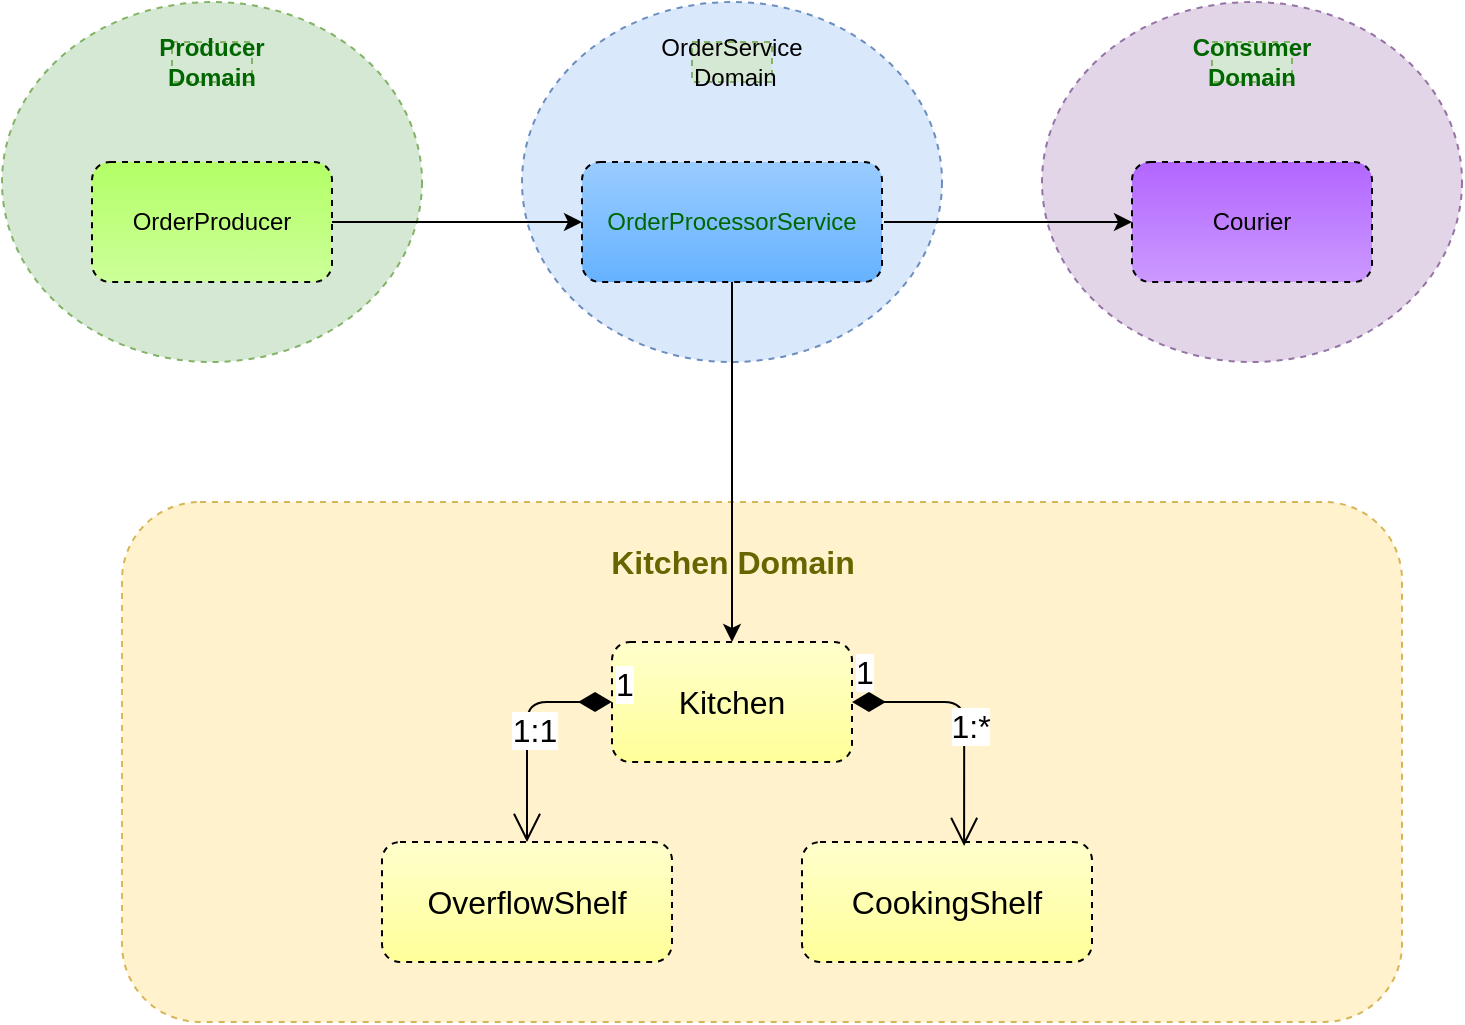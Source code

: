 <mxfile version="14.4.8" type="github">
  <diagram id="qzwo3udyixpiXsEspLf8" name="Page-1">
    <mxGraphModel dx="1422" dy="794" grid="1" gridSize="10" guides="1" tooltips="1" connect="1" arrows="1" fold="1" page="1" pageScale="1" pageWidth="850" pageHeight="1100" math="0" shadow="0">
      <root>
        <mxCell id="0" />
        <mxCell id="1" parent="0" />
        <mxCell id="K7vsucgxCah06EgGDOY--1" value="" style="ellipse;whiteSpace=wrap;html=1;dashed=1;fillColor=#dae8fc;strokeColor=#6c8ebf;" vertex="1" parent="1">
          <mxGeometry x="320" y="70" width="210" height="180" as="geometry" />
        </mxCell>
        <mxCell id="K7vsucgxCah06EgGDOY--2" value="Producer Domain" style="text;html=1;strokeColor=#82b366;fillColor=#d5e8d4;align=center;verticalAlign=middle;whiteSpace=wrap;rounded=0;dashed=1;" vertex="1" parent="1">
          <mxGeometry x="135" y="80" width="40" height="20" as="geometry" />
        </mxCell>
        <mxCell id="K7vsucgxCah06EgGDOY--3" value="OrderProducer" style="rounded=1;whiteSpace=wrap;html=1;dashed=1;fillColor=#CCFF99;gradientDirection=north;gradientColor=#B3FF66;" vertex="1" parent="1">
          <mxGeometry x="95" y="140" width="120" height="60" as="geometry" />
        </mxCell>
        <mxCell id="K7vsucgxCah06EgGDOY--6" value="" style="ellipse;whiteSpace=wrap;html=1;dashed=1;fillColor=#d5e8d4;strokeColor=#82b366;" vertex="1" parent="1">
          <mxGeometry x="60" y="70" width="210" height="180" as="geometry" />
        </mxCell>
        <mxCell id="K7vsucgxCah06EgGDOY--7" value="Producer Domain" style="text;html=1;strokeColor=#82b366;fillColor=#d5e8d4;align=center;verticalAlign=middle;whiteSpace=wrap;rounded=0;dashed=1;fontStyle=1;horizontal=1;fontColor=#006600;" vertex="1" parent="1">
          <mxGeometry x="145" y="90" width="40" height="20" as="geometry" />
        </mxCell>
        <mxCell id="K7vsucgxCah06EgGDOY--27" style="edgeStyle=orthogonalEdgeStyle;rounded=0;orthogonalLoop=1;jettySize=auto;html=1;exitX=1;exitY=0.5;exitDx=0;exitDy=0;entryX=0;entryY=0.5;entryDx=0;entryDy=0;fontSize=16;fontColor=#000000;" edge="1" parent="1" source="K7vsucgxCah06EgGDOY--8" target="K7vsucgxCah06EgGDOY--12">
          <mxGeometry relative="1" as="geometry" />
        </mxCell>
        <mxCell id="K7vsucgxCah06EgGDOY--8" value="OrderProducer" style="rounded=1;whiteSpace=wrap;html=1;dashed=1;fillColor=#CCFF99;gradientDirection=north;gradientColor=#B3FF66;" vertex="1" parent="1">
          <mxGeometry x="105" y="150" width="120" height="60" as="geometry" />
        </mxCell>
        <mxCell id="K7vsucgxCah06EgGDOY--10" value="OrderService&lt;br&gt;&amp;nbsp;Domain" style="text;html=1;strokeColor=#82b366;fillColor=#d5e8d4;align=center;verticalAlign=middle;whiteSpace=wrap;rounded=0;dashed=1;" vertex="1" parent="1">
          <mxGeometry x="405" y="90" width="40" height="20" as="geometry" />
        </mxCell>
        <mxCell id="K7vsucgxCah06EgGDOY--12" value="OrderProcessorService" style="rounded=1;whiteSpace=wrap;html=1;dashed=1;fontColor=#006600;fillColor=#99CCFF;gradientColor=#66B2FF;" vertex="1" parent="1">
          <mxGeometry x="350" y="150" width="150" height="60" as="geometry" />
        </mxCell>
        <mxCell id="K7vsucgxCah06EgGDOY--13" value="Producer Domain" style="text;html=1;strokeColor=#82b366;fillColor=#d5e8d4;align=center;verticalAlign=middle;whiteSpace=wrap;rounded=0;dashed=1;" vertex="1" parent="1">
          <mxGeometry x="655" y="80" width="40" height="20" as="geometry" />
        </mxCell>
        <mxCell id="K7vsucgxCah06EgGDOY--14" value="OrderProducer" style="rounded=1;whiteSpace=wrap;html=1;dashed=1;fillColor=#CCFF99;gradientDirection=north;gradientColor=#B3FF66;" vertex="1" parent="1">
          <mxGeometry x="615" y="140" width="120" height="60" as="geometry" />
        </mxCell>
        <mxCell id="K7vsucgxCah06EgGDOY--15" value="" style="ellipse;whiteSpace=wrap;html=1;dashed=1;fillColor=#e1d5e7;strokeColor=#9673a6;" vertex="1" parent="1">
          <mxGeometry x="580" y="70" width="210" height="180" as="geometry" />
        </mxCell>
        <mxCell id="K7vsucgxCah06EgGDOY--16" value="Consumer Domain" style="text;html=1;strokeColor=#82b366;fillColor=#d5e8d4;align=center;verticalAlign=middle;whiteSpace=wrap;rounded=0;dashed=1;fontStyle=1;horizontal=1;fontColor=#006600;" vertex="1" parent="1">
          <mxGeometry x="665" y="90" width="40" height="20" as="geometry" />
        </mxCell>
        <mxCell id="K7vsucgxCah06EgGDOY--17" value="Courier" style="rounded=1;whiteSpace=wrap;html=1;dashed=1;gradientDirection=north;fillColor=#CC99FF;gradientColor=#B266FF;" vertex="1" parent="1">
          <mxGeometry x="625" y="150" width="120" height="60" as="geometry" />
        </mxCell>
        <mxCell id="K7vsucgxCah06EgGDOY--18" value="" style="rounded=1;whiteSpace=wrap;html=1;dashed=1;fillColor=#fff2cc;strokeColor=#d6b656;" vertex="1" parent="1">
          <mxGeometry x="120" y="320" width="640" height="260" as="geometry" />
        </mxCell>
        <mxCell id="K7vsucgxCah06EgGDOY--19" value="Kitchen Domain" style="text;html=1;strokeColor=none;fillColor=none;align=center;verticalAlign=middle;whiteSpace=wrap;rounded=0;dashed=1;fontSize=16;fontStyle=1;fontColor=#666600;" vertex="1" parent="1">
          <mxGeometry x="289" y="340" width="273" height="20" as="geometry" />
        </mxCell>
        <mxCell id="K7vsucgxCah06EgGDOY--20" value="Kitchen" style="rounded=1;whiteSpace=wrap;html=1;dashed=1;fontSize=16;fillColor=#FFFFCC;gradientColor=#FFFF99;" vertex="1" parent="1">
          <mxGeometry x="365" y="390" width="120" height="60" as="geometry" />
        </mxCell>
        <mxCell id="K7vsucgxCah06EgGDOY--21" value="OverflowShelf" style="rounded=1;whiteSpace=wrap;html=1;dashed=1;fontSize=16;fontColor=#000000;fillColor=#FFFFCC;gradientColor=#FFFF99;" vertex="1" parent="1">
          <mxGeometry x="250" y="490" width="145" height="60" as="geometry" />
        </mxCell>
        <mxCell id="K7vsucgxCah06EgGDOY--22" value="CookingShelf" style="rounded=1;whiteSpace=wrap;html=1;dashed=1;fontSize=16;fontColor=#000000;fillColor=#FFFFCC;gradientColor=#FFFF99;" vertex="1" parent="1">
          <mxGeometry x="460" y="490" width="145" height="60" as="geometry" />
        </mxCell>
        <mxCell id="K7vsucgxCah06EgGDOY--29" value="" style="endArrow=classic;html=1;fontSize=16;fontColor=#000000;exitX=0.5;exitY=1;exitDx=0;exitDy=0;" edge="1" parent="1" source="K7vsucgxCah06EgGDOY--12" target="K7vsucgxCah06EgGDOY--20">
          <mxGeometry width="50" height="50" relative="1" as="geometry">
            <mxPoint x="400" y="420" as="sourcePoint" />
            <mxPoint x="450" y="370" as="targetPoint" />
          </mxGeometry>
        </mxCell>
        <mxCell id="K7vsucgxCah06EgGDOY--30" value="" style="endArrow=classic;html=1;fontSize=16;fontColor=#000000;entryX=0;entryY=0.5;entryDx=0;entryDy=0;" edge="1" parent="1" target="K7vsucgxCah06EgGDOY--17">
          <mxGeometry width="50" height="50" relative="1" as="geometry">
            <mxPoint x="501" y="180" as="sourcePoint" />
            <mxPoint x="450" y="370" as="targetPoint" />
          </mxGeometry>
        </mxCell>
        <mxCell id="K7vsucgxCah06EgGDOY--35" value="1" style="endArrow=open;html=1;endSize=12;startArrow=diamondThin;startSize=14;startFill=1;edgeStyle=orthogonalEdgeStyle;align=left;verticalAlign=bottom;fontSize=16;fontColor=#000000;exitX=0;exitY=0.5;exitDx=0;exitDy=0;entryX=0.5;entryY=0;entryDx=0;entryDy=0;" edge="1" parent="1" source="K7vsucgxCah06EgGDOY--20" target="K7vsucgxCah06EgGDOY--21">
          <mxGeometry x="-1" y="3" relative="1" as="geometry">
            <mxPoint x="340" y="390" as="sourcePoint" />
            <mxPoint x="500" y="390" as="targetPoint" />
          </mxGeometry>
        </mxCell>
        <mxCell id="K7vsucgxCah06EgGDOY--36" value="1:1" style="edgeLabel;html=1;align=center;verticalAlign=middle;resizable=0;points=[];fontSize=16;fontColor=#000000;" vertex="1" connectable="0" parent="K7vsucgxCah06EgGDOY--35">
          <mxGeometry x="0.004" y="3" relative="1" as="geometry">
            <mxPoint as="offset" />
          </mxGeometry>
        </mxCell>
        <mxCell id="K7vsucgxCah06EgGDOY--37" value="1" style="endArrow=open;html=1;endSize=12;startArrow=diamondThin;startSize=14;startFill=1;edgeStyle=orthogonalEdgeStyle;align=left;verticalAlign=bottom;fontSize=16;fontColor=#000000;exitX=1;exitY=0.5;exitDx=0;exitDy=0;entryX=0.559;entryY=0.033;entryDx=0;entryDy=0;entryPerimeter=0;" edge="1" parent="1" source="K7vsucgxCah06EgGDOY--20" target="K7vsucgxCah06EgGDOY--22">
          <mxGeometry x="-1" y="3" relative="1" as="geometry">
            <mxPoint x="340" y="390" as="sourcePoint" />
            <mxPoint x="500" y="390" as="targetPoint" />
          </mxGeometry>
        </mxCell>
        <mxCell id="K7vsucgxCah06EgGDOY--38" value="1:*" style="edgeLabel;html=1;align=center;verticalAlign=middle;resizable=0;points=[];fontSize=16;fontColor=#000000;" vertex="1" connectable="0" parent="K7vsucgxCah06EgGDOY--37">
          <mxGeometry x="0.063" y="3" relative="1" as="geometry">
            <mxPoint as="offset" />
          </mxGeometry>
        </mxCell>
      </root>
    </mxGraphModel>
  </diagram>
</mxfile>
